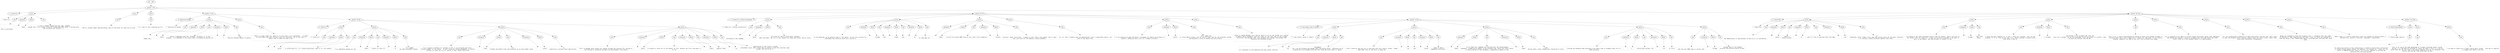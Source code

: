 digraph lpegNode {

node [fontname=Helvetica]
edge [style=dashed]

doc_0 [label="doc - 146"]


doc_0 -> { section_1}
{rank=same; section_1}

section_1 [label="section: 1-93"]


// END RANK doc_0

section_1 -> { header_2 prose_3 prose_4 prose_5 section_6 section_7 section_8}
{rank=same; header_2 prose_3 prose_4 prose_5 section_6 section_7 section_8}

header_2 [label="1 : Femto 0.2"]

prose_3 [label="prose"]

prose_4 [label="prose"]

prose_5 [label="prose"]

section_6 [label="section: 13-23"]

section_7 [label="section: 45-71"]

section_8 [label="section: 94-132"]


// END RANK section_1

header_2 -> leaf_9
leaf_9  [color=Gray,shape=rectangle,fontname=Inconsolata,label="* Femto 0.2"]
// END RANK header_2

prose_3 -> { raw_10 prespace_11 literal_12 raw_13}
{rank=same; raw_10 prespace_11 literal_12 raw_13}

raw_10 [label="raw"]

prespace_11 [label="prespace"]

literal_12 [label="literal"]

raw_13 [label="raw"]


// END RANK prose_3

raw_10 -> leaf_14
leaf_14  [color=Gray,shape=rectangle,fontname=Inconsolata,label="


This is exciting!"]
// END RANK raw_10

prespace_11 -> leaf_15
leaf_15  [color=Gray,shape=rectangle,fontname=Inconsolata,label=" "]
// END RANK prespace_11

literal_12 -> leaf_16
leaf_16  [color=Gray,shape=rectangle,fontname=Inconsolata,label="femto"]
// END RANK literal_12

raw_13 -> leaf_17
leaf_17  [color=Gray,shape=rectangle,fontname=Inconsolata,label=" is now a capable-enough top-line repl. Capable
enough that I'm no longer using the cooked-mode REPL which I started with,
and certainly not lua(jit) -i.
"]
// END RANK raw_13

prose_4 -> { raw_18}
{rank=same; raw_18}

raw_18 [label="raw"]


// END RANK prose_4

raw_18 -> leaf_19
leaf_19  [color=Gray,shape=rectangle,fontname=Inconsolata,label="
The 0.1 release needs some polishing, most of the notes for that are in-line.
"]
// END RANK raw_18

prose_5 -> { raw_20}
{rank=same; raw_20}

raw_20 [label="raw"]


// END RANK prose_5

raw_20 -> leaf_21
leaf_21  [color=Gray,shape=rectangle,fontname=Inconsolata,label="
It's time to start planning out 0.2.

"]
// END RANK raw_20

section_6 -> { header_22 prose_23 prose_24 section_25}
{rank=same; header_22 prose_23 prose_24 section_25}

header_22 [label="2 : Big-picture design"]

prose_23 [label="prose"]

prose_24 [label="prose"]

section_25 [label="section: 24-44"]


// END RANK section_6

header_22 -> leaf_26
leaf_26  [color=Gray,shape=rectangle,fontname=Inconsolata,label="** Big-picture design"]
// END RANK header_22

prose_23 -> { raw_27 prespace_28 literal_29 raw_30 prespace_31 literal_32 raw_33}
{rank=same; raw_27 prespace_28 literal_29 raw_30 prespace_31 literal_32 raw_33}

raw_27 [label="raw"]

prespace_28 [label="prespace"]

literal_29 [label="literal"]

raw_30 [label="raw"]

prespace_31 [label="prespace"]

literal_32 [label="literal"]

raw_33 [label="raw"]


// END RANK prose_23

raw_27 -> leaf_34
leaf_34  [color=Gray,shape=rectangle,fontname=Inconsolata,label="

Right now,"]
// END RANK raw_27

prespace_28 -> leaf_35
leaf_35  [color=Gray,shape=rectangle,fontname=Inconsolata,label=" "]
// END RANK prespace_28

literal_29 -> leaf_36
leaf_36  [color=Gray,shape=rectangle,fontname=Inconsolata,label="femto"]
// END RANK literal_29

raw_30 -> leaf_37
leaf_37  [color=Gray,shape=rectangle,fontname=Inconsolata,label=" shares a namespace with the 'program'. Actually, it is the
program.  I'm reminded of this every time I accidentally declare an"]
// END RANK raw_30

prespace_31 -> leaf_38
leaf_38  [color=Gray,shape=rectangle,fontname=Inconsolata,label=" "]
// END RANK prespace_31

literal_32 -> leaf_39
leaf_39  [color=Gray,shape=rectangle,fontname=Inconsolata,label="a"]
// END RANK literal_32

raw_33 -> leaf_40
leaf_40  [color=Gray,shape=rectangle,fontname=Inconsolata,label=" and
blow my terminal object to pieces.
"]
// END RANK raw_33

prose_24 -> { raw_41}
{rank=same; raw_41}

raw_41 [label="raw"]


// END RANK prose_24

raw_41 -> leaf_42
leaf_42  [color=Gray,shape=rectangle,fontname=Inconsolata,label="
There's a super-light fix, which is to just wrap _G as a metatable.  I'd need
to think about how that interacts with the colorizer; but in any case it
doesn't get us where we need to go.

"]
// END RANK raw_41

section_25 -> { header_43 prose_44 prose_45 prose_46 prose_47}
{rank=same; header_43 prose_44 prose_45 prose_46 prose_47}

header_43 [label="3 : Pylon 0.2"]

prose_44 [label="prose"]

prose_45 [label="prose"]

prose_46 [label="prose"]

prose_47 [label="prose"]


// END RANK section_25

header_43 -> leaf_48
leaf_48  [color=Gray,shape=rectangle,fontname=Inconsolata,label="*** Pylon 0.2"]
// END RANK header_43

prose_44 -> { raw_49 prespace_50 literal_51 raw_52}
{rank=same; raw_49 prespace_50 literal_51 raw_52}

raw_49 [label="raw"]

prespace_50 [label="prespace"]

literal_51 [label="literal"]

raw_52 [label="raw"]


// END RANK prose_44

raw_49 -> leaf_53
leaf_53  [color=Gray,shape=rectangle,fontname=Inconsolata,label=""]
// END RANK raw_49

prespace_50 -> leaf_54
leaf_54  [color=Gray,shape=rectangle,fontname=Inconsolata,label=""]
// END RANK prespace_50

literal_51 -> leaf_55
leaf_55  [color=Gray,shape=rectangle,fontname=Inconsolata,label="pylon"]
// END RANK literal_51

raw_52 -> leaf_56
leaf_56  [color=Gray,shape=rectangle,fontname=Inconsolata,label=" is effectively 0.1. It's doing everything I need it to, zero qualms.
"]
// END RANK raw_52

prose_45 -> { raw_57 prespace_58 literal_59 raw_60 prespace_61 literal_62 raw_63}
{rank=same; raw_57 prespace_58 literal_59 raw_60 prespace_61 literal_62 raw_63}

raw_57 [label="raw"]

prespace_58 [label="prespace"]

literal_59 [label="literal"]

raw_60 [label="raw"]

prespace_61 [label="prespace"]

literal_62 [label="literal"]

raw_63 [label="raw"]


// END RANK prose_45

raw_57 -> leaf_64
leaf_64  [color=Gray,shape=rectangle,fontname=Inconsolata,label="
I've completely phased out the"]
// END RANK raw_57

prespace_58 -> leaf_65
leaf_65  [color=Gray,shape=rectangle,fontname=Inconsolata,label=" "]
// END RANK prespace_58

literal_59 -> leaf_66
leaf_66  [color=Gray,shape=rectangle,fontname=Inconsolata,label="femto"]
// END RANK literal_59

raw_60 -> leaf_67
leaf_67  [color=Gray,shape=rectangle,fontname=Inconsolata,label=" library in favor of"]
// END RANK raw_60

prespace_61 -> leaf_68
leaf_68  [color=Gray,shape=rectangle,fontname=Inconsolata,label=" "]
// END RANK prespace_61

literal_62 -> leaf_69
leaf_69  [color=Gray,shape=rectangle,fontname=Inconsolata,label="uv"]
// END RANK literal_62

raw_63 -> leaf_70
leaf_70  [color=Gray,shape=rectangle,fontname=Inconsolata,label=". It's taught
me some invaluable things!
"]
// END RANK raw_63

prose_46 -> { raw_71 prespace_72 literal_73 raw_74 prespace_75 literal_76 raw_77}
{rank=same; raw_71 prespace_72 literal_73 raw_74 prespace_75 literal_76 raw_77}

raw_71 [label="raw"]

prespace_72 [label="prespace"]

literal_73 [label="literal"]

raw_74 [label="raw"]

prespace_75 [label="prespace"]

literal_76 [label="literal"]

raw_77 [label="raw"]


// END RANK prose_46

raw_71 -> leaf_78
leaf_78  [color=Gray,shape=rectangle,fontname=Inconsolata,label="
0.2 is going to enhance our runtime so that it can allocate and free a
flexible number of lua states.  It won't have any thread management or process
forking, at least not in 0.2, and we'll most likely stick with"]
// END RANK raw_71

prespace_72 -> leaf_79
leaf_79  [color=Gray,shape=rectangle,fontname=Inconsolata,label=" "]
// END RANK prespace_72

literal_73 -> leaf_80
leaf_80  [color=Gray,shape=rectangle,fontname=Inconsolata,label="libuv"]
// END RANK literal_73

raw_74 -> leaf_81
leaf_81  [color=Gray,shape=rectangle,fontname=Inconsolata,label=" for
threads and handle forks and processes on an even higher level. "]
// END RANK raw_74

prespace_75 -> leaf_82
leaf_82  [color=Gray,shape=rectangle,fontname=Inconsolata,label=" "]
// END RANK prespace_75

literal_76 -> leaf_83
leaf_83  [color=Gray,shape=rectangle,fontname=Inconsolata,label="pylon"]
// END RANK literal_76

raw_77 -> leaf_84
leaf_84  [color=Gray,shape=rectangle,fontname=Inconsolata,label=" is
explicitly a process-level abstraction.
"]
// END RANK raw_77

prose_47 -> { raw_85 prespace_86 literal_87 raw_88 prespace_89 literal_90 raw_91 prespace_92 literal_93 raw_94}
{rank=same; raw_85 prespace_86 literal_87 raw_88 prespace_89 literal_90 raw_91 prespace_92 literal_93 raw_94}

raw_85 [label="raw"]

prespace_86 [label="prespace"]

literal_87 [label="literal"]

raw_88 [label="raw"]

prespace_89 [label="prespace"]

literal_90 [label="literal"]

raw_91 [label="raw"]

prespace_92 [label="prespace"]

literal_93 [label="literal"]

raw_94 [label="raw"]


// END RANK prose_47

raw_85 -> leaf_95
leaf_95  [color=Gray,shape=rectangle,fontname=Inconsolata,label="
The C to manage these states will expose through the internal FFI, giving us
the tooling to establish multiple Lua environments from within"]
// END RANK raw_85

prespace_86 -> leaf_96
leaf_96  [color=Gray,shape=rectangle,fontname=Inconsolata,label=" "]
// END RANK prespace_86

literal_87 -> leaf_97
leaf_97  [color=Gray,shape=rectangle,fontname=Inconsolata,label="pylon"]
// END RANK literal_87

raw_88 -> leaf_98
leaf_98  [color=Gray,shape=rectangle,fontname=Inconsolata,label=".
I'm going to reach out to Tim Caswell on this, because the first-step goal is
to run"]
// END RANK raw_88

prespace_89 -> leaf_99
leaf_99  [color=Gray,shape=rectangle,fontname=Inconsolata,label=" "]
// END RANK prespace_89

literal_90 -> leaf_100
leaf_100  [color=Gray,shape=rectangle,fontname=Inconsolata,label="femto"]
// END RANK literal_90

raw_91 -> leaf_101
leaf_101  [color=Gray,shape=rectangle,fontname=Inconsolata,label=" against other"]
// END RANK raw_91

prespace_92 -> leaf_102
leaf_102  [color=Gray,shape=rectangle,fontname=Inconsolata,label=" "]
// END RANK prespace_92

literal_93 -> leaf_103
leaf_103  [color=Gray,shape=rectangle,fontname=Inconsolata,label="luv"]
// END RANK literal_93

raw_94 -> leaf_104
leaf_104  [color=Gray,shape=rectangle,fontname=Inconsolata,label=" applications in the classic runtime
attachment style, and I think they're going to like this and have some
insight into how to do it.

"]
// END RANK raw_94

section_7 -> { header_105 prose_106 prose_107 prose_108 prose_109 prose_110 prose_111 section_112}
{rank=same; header_105 prose_106 prose_107 prose_108 prose_109 prose_110 prose_111 section_112}

header_105 [label="2 : Femto 0.2: runtime architecture"]

prose_106 [label="prose"]

prose_107 [label="prose"]

prose_108 [label="prose"]

prose_109 [label="prose"]

prose_110 [label="prose"]

prose_111 [label="prose"]

section_112 [label="section: 72-93"]


// END RANK section_7

header_105 -> leaf_113
leaf_113  [color=Gray,shape=rectangle,fontname=Inconsolata,label="** Femto 0.2: runtime architecture"]
// END RANK header_105

prose_106 -> { raw_114 prespace_115 literal_116 raw_117}
{rank=same; raw_114 prespace_115 literal_116 raw_117}

raw_114 [label="raw"]

prespace_115 [label="prespace"]

literal_116 [label="literal"]

raw_117 [label="raw"]


// END RANK prose_106

raw_114 -> leaf_118
leaf_118  [color=Gray,shape=rectangle,fontname=Inconsolata,label="

According to the roadmap,"]
// END RANK raw_114

prespace_115 -> leaf_119
leaf_119  [color=Gray,shape=rectangle,fontname=Inconsolata,label=" "]
// END RANK prespace_115

literal_116 -> leaf_120
leaf_120  [color=Gray,shape=rectangle,fontname=Inconsolata,label="femto"]
// END RANK literal_116

raw_117 -> leaf_121
leaf_121  [color=Gray,shape=rectangle,fontname=Inconsolata,label=" will grow for two or three point releases,
then slim down.  By 1.0, it will handle tty reads and writes; end of story.
"]
// END RANK raw_117

prose_107 -> { raw_122 prespace_123 literal_124 raw_125 prespace_126 literal_127 raw_128 prespace_129 literal_130 raw_131}
{rank=same; raw_122 prespace_123 literal_124 raw_125 prespace_126 literal_127 raw_128 prespace_129 literal_130 raw_131}

raw_122 [label="raw"]

prespace_123 [label="prespace"]

literal_124 [label="literal"]

raw_125 [label="raw"]

prespace_126 [label="prespace"]

literal_127 [label="literal"]

raw_128 [label="raw"]

prespace_129 [label="prespace"]

literal_130 [label="literal"]

raw_131 [label="raw"]


// END RANK prose_107

raw_122 -> leaf_132
leaf_132  [color=Gray,shape=rectangle,fontname=Inconsolata,label="
In the meantime, we're going to have a \"fat femto\". It will be a nursery for
techniques and libraries which will end up in"]
// END RANK raw_122

prespace_123 -> leaf_133
leaf_133  [color=Gray,shape=rectangle,fontname=Inconsolata,label=" "]
// END RANK prespace_123

literal_124 -> leaf_134
leaf_134  [color=Gray,shape=rectangle,fontname=Inconsolata,label="bridge"]
// END RANK literal_124

raw_125 -> leaf_135
leaf_135  [color=Gray,shape=rectangle,fontname=Inconsolata,label=" and"]
// END RANK raw_125

prespace_126 -> leaf_136
leaf_136  [color=Gray,shape=rectangle,fontname=Inconsolata,label=" "]
// END RANK prespace_126

literal_127 -> leaf_137
leaf_137  [color=Gray,shape=rectangle,fontname=Inconsolata,label="codex"]
// END RANK literal_127

raw_128 -> leaf_138
leaf_138  [color=Gray,shape=rectangle,fontname=Inconsolata,label=" and"]
// END RANK raw_128

prespace_129 -> leaf_139
leaf_139  [color=Gray,shape=rectangle,fontname=Inconsolata,label=" "]
// END RANK prespace_129

literal_130 -> leaf_140
leaf_140  [color=Gray,shape=rectangle,fontname=Inconsolata,label="ed"]
// END RANK literal_130

raw_131 -> leaf_141
leaf_141  [color=Gray,shape=rectangle,fontname=Inconsolata,label="
as time goes by.
"]
// END RANK raw_131

prose_108 -> { prespace_142 literal_143 raw_144 prespace_145 literal_146 raw_147}
{rank=same; prespace_142 literal_143 raw_144 prespace_145 literal_146 raw_147}

prespace_142 [label="prespace"]

literal_143 [label="literal"]

raw_144 [label="raw"]

prespace_145 [label="prespace"]

literal_146 [label="literal"]

raw_147 [label="raw"]


// END RANK prose_108

prespace_142 -> leaf_148
leaf_148  [color=Gray,shape=rectangle,fontname=Inconsolata,label=""]
// END RANK prespace_142

literal_143 -> leaf_149
leaf_149  [color=Gray,shape=rectangle,fontname=Inconsolata,label="femto"]
// END RANK literal_143

raw_144 -> leaf_150
leaf_150  [color=Gray,shape=rectangle,fontname=Inconsolata,label=" 1.0 will be around 1000 lines of Lua, with a full graphical"]
// END RANK raw_144

prespace_145 -> leaf_151
leaf_151  [color=Gray,shape=rectangle,fontname=Inconsolata,label=" "]
// END RANK prespace_145

literal_146 -> leaf_152
leaf_152  [color=Gray,shape=rectangle,fontname=Inconsolata,label="anterm"]
// END RANK literal_146

raw_147 -> leaf_153
leaf_153  [color=Gray,shape=rectangle,fontname=Inconsolata,label="
protocol, about twice that.  I expect it will look a fair amount like it does
now, just with all the modules living elsewhere.
"]
// END RANK raw_147

prose_109 -> { raw_154}
{rank=same; raw_154}

raw_154 [label="raw"]


// END RANK prose_109

raw_154 -> leaf_155
leaf_155  [color=Gray,shape=rectangle,fontname=Inconsolata,label="
So. 0.2. We'll steadily beef up modeselecktor into a respectable editor, not
much to say about that.
"]
// END RANK raw_154

prose_110 -> { raw_156 prespace_157 literal_158 raw_159}
{rank=same; raw_156 prespace_157 literal_158 raw_159}

raw_156 [label="raw"]

prespace_157 [label="prespace"]

literal_158 [label="literal"]

raw_159 [label="raw"]


// END RANK prose_110

raw_156 -> leaf_160
leaf_160  [color=Gray,shape=rectangle,fontname=Inconsolata,label="
I'll be working out good and better strategies for SQLite persistence of
objects, ending up with a sort of T-shaped structure:"]
// END RANK raw_156

prespace_157 -> leaf_161
leaf_161  [color=Gray,shape=rectangle,fontname=Inconsolata,label=" "]
// END RANK prespace_157

literal_158 -> leaf_162
leaf_162  [color=Gray,shape=rectangle,fontname=Inconsolata,label="pylon"]
// END RANK literal_158

raw_159 -> leaf_163
leaf_163  [color=Gray,shape=rectangle,fontname=Inconsolata,label=" will juggle two
or three SQLite states, one for the i/o loop, one for the attached runtime,
and possibly a third to handle disk persistence.
"]
// END RANK raw_159

prose_111 -> { raw_164}
{rank=same; raw_164}

raw_164 [label="raw"]


// END RANK prose_111

raw_164 -> leaf_165
leaf_165  [color=Gray,shape=rectangle,fontname=Inconsolata,label="
State is shared between Luas, each of which is on its own thread, by a shared
in-memory SQLite database. Each will have its own conn, and its own trigger
collection, and between them, that database will manage flow between the
otherwise non-blocking systems.

"]
// END RANK raw_164

section_112 -> { header_166 prose_167 prose_168 prose_169 prose_170 prose_171}
{rank=same; header_166 prose_167 prose_168 prose_169 prose_170 prose_171}

header_166 [label="3 : LuaL_states: pylon or femto?"]

prose_167 [label="prose"]

prose_168 [label="prose"]

prose_169 [label="prose"]

prose_170 [label="prose"]

prose_171 [label="prose"]


// END RANK section_112

header_166 -> leaf_172
leaf_172  [color=Gray,shape=rectangle,fontname=Inconsolata,label="*** LuaL_states: pylon or femto?"]
// END RANK header_166

prose_167 -> { raw_173 prespace_174 literal_175 raw_176}
{rank=same; raw_173 prespace_174 literal_175 raw_176}

raw_173 [label="raw"]

prespace_174 [label="prespace"]

literal_175 [label="literal"]

raw_176 [label="raw"]


// END RANK prose_167

raw_173 -> leaf_177
leaf_177  [color=Gray,shape=rectangle,fontname=Inconsolata,label="

It's possible to just generate new LuaL_states from the"]
// END RANK raw_173

prespace_174 -> leaf_178
leaf_178  [color=Gray,shape=rectangle,fontname=Inconsolata,label=" "]
// END RANK prespace_174

literal_175 -> leaf_179
leaf_179  [color=Gray,shape=rectangle,fontname=Inconsolata,label="luv"]
// END RANK literal_175

raw_176 -> leaf_180
leaf_180  [color=Gray,shape=rectangle,fontname=Inconsolata,label=" threadpool.
Let's go the distance and manage them from within Pylon.  Otherwise we've
preselected a privileged state and that kinda decision leads to regret.
"]
// END RANK raw_176

prose_168 -> { raw_181 prespace_182 literal_183 raw_184 prespace_185 literal_186 raw_187}
{rank=same; raw_181 prespace_182 literal_183 raw_184 prespace_185 literal_186 raw_187}

raw_181 [label="raw"]

prespace_182 [label="prespace"]

literal_183 [label="literal"]

raw_184 [label="raw"]

prespace_185 [label="prespace"]

literal_186 [label="literal"]

raw_187 [label="raw"]


// END RANK prose_168

raw_181 -> leaf_188
leaf_188  [color=Gray,shape=rectangle,fontname=Inconsolata,label="
I don't think we save any ass or neck pain with this choice, either.  Might
need some flick of the wrist to keep the"]
// END RANK raw_181

prespace_182 -> leaf_189
leaf_189  [color=Gray,shape=rectangle,fontname=Inconsolata,label=" "]
// END RANK prespace_182

literal_183 -> leaf_190
leaf_190  [color=Gray,shape=rectangle,fontname=Inconsolata,label="luv"]
// END RANK literal_183

raw_184 -> leaf_191
leaf_191  [color=Gray,shape=rectangle,fontname=Inconsolata,label=" and"]
// END RANK raw_184

prespace_185 -> leaf_192
leaf_192  [color=Gray,shape=rectangle,fontname=Inconsolata,label=" "]
// END RANK prespace_185

literal_186 -> leaf_193
leaf_193  [color=Gray,shape=rectangle,fontname=Inconsolata,label="pylon"]
// END RANK literal_186

raw_187 -> leaf_194
leaf_194  [color=Gray,shape=rectangle,fontname=Inconsolata,label=" ideas of what's
happening consistent.
"]
// END RANK raw_187

prose_169 -> { prespace_195 literal_196 raw_197 prespace_198 literal_199 raw_200}
{rank=same; prespace_195 literal_196 raw_197 prespace_198 literal_199 raw_200}

prespace_195 [label="prespace"]

literal_196 [label="literal"]

raw_197 [label="raw"]

prespace_198 [label="prespace"]

literal_199 [label="literal"]

raw_200 [label="raw"]


// END RANK prose_169

prespace_195 -> leaf_201
leaf_201  [color=Gray,shape=rectangle,fontname=Inconsolata,label=""]
// END RANK prespace_195

literal_196 -> leaf_202
leaf_202  [color=Gray,shape=rectangle,fontname=Inconsolata,label="femto"]
// END RANK literal_196

raw_197 -> leaf_203
leaf_203  [color=Gray,shape=rectangle,fontname=Inconsolata,label=" is 0.2 when user commands are inserted into the shared-memory
database, triggering an update in the attached loop, where the return value
is then inserted to that database, triggering an update on the"]
// END RANK raw_197

prespace_198 -> leaf_204
leaf_204  [color=Gray,shape=rectangle,fontname=Inconsolata,label=" "]
// END RANK prespace_198

literal_199 -> leaf_205
leaf_205  [color=Gray,shape=rectangle,fontname=Inconsolata,label="femto"]
// END RANK literal_199

raw_200 -> leaf_206
leaf_206  [color=Gray,shape=rectangle,fontname=Inconsolata,label=" side.
During idles, these changes get transacted to store.
"]
// END RANK raw_200

prose_170 -> { raw_207 prespace_208 literal_209 raw_210 prespace_211 literal_212 raw_213}
{rank=same; raw_207 prespace_208 literal_209 raw_210 prespace_211 literal_212 raw_213}

raw_207 [label="raw"]

prespace_208 [label="prespace"]

literal_209 [label="literal"]

raw_210 [label="raw"]

prespace_211 [label="prespace"]

literal_212 [label="literal"]

raw_213 [label="raw"]


// END RANK prose_170

raw_207 -> leaf_214
leaf_214  [color=Gray,shape=rectangle,fontname=Inconsolata,label="
Letting the database keep blocking on the femto side is probably okay for 0.2.
When building"]
// END RANK raw_207

prespace_208 -> leaf_215
leaf_215  [color=Gray,shape=rectangle,fontname=Inconsolata,label=" "]
// END RANK prespace_208

literal_209 -> leaf_216
leaf_216  [color=Gray,shape=rectangle,fontname=Inconsolata,label="n"]
// END RANK literal_209

raw_210 -> leaf_217
leaf_217  [color=Gray,shape=rectangle,fontname=Inconsolata,label=" interacting systems, set"]
// END RANK raw_210

prespace_211 -> leaf_218
leaf_218  [color=Gray,shape=rectangle,fontname=Inconsolata,label=" "]
// END RANK prespace_211

literal_212 -> leaf_219
leaf_219  [color=Gray,shape=rectangle,fontname=Inconsolata,label="n=2"]
// END RANK literal_212

raw_213 -> leaf_220
leaf_220  [color=Gray,shape=rectangle,fontname=Inconsolata,label=" at first.
"]
// END RANK raw_213

prose_171 -> { raw_221 prespace_222 literal_223 raw_224}
{rank=same; raw_221 prespace_222 literal_223 raw_224}

raw_221 [label="raw"]

prespace_222 [label="prespace"]

literal_223 [label="literal"]

raw_224 [label="raw"]


// END RANK prose_171

raw_221 -> leaf_225
leaf_225  [color=Gray,shape=rectangle,fontname=Inconsolata,label="
But the user OODA loop is sacred, and"]
// END RANK raw_221

prespace_222 -> leaf_226
leaf_226  [color=Gray,shape=rectangle,fontname=Inconsolata,label=" "]
// END RANK prespace_222

literal_223 -> leaf_227
leaf_227  [color=Gray,shape=rectangle,fontname=Inconsolata,label="bridge"]
// END RANK literal_223

raw_224 -> leaf_228
leaf_228  [color=Gray,shape=rectangle,fontname=Inconsolata,label=" systems give it the highest
priority the platform easily allows.

"]
// END RANK raw_224

section_8 -> { header_229 prose_230 prose_231 prose_232 prose_233 prose_234 prose_235 prose_236 prose_237 section_238}
{rank=same; header_229 prose_230 prose_231 prose_232 prose_233 prose_234 prose_235 prose_236 prose_237 section_238}

header_229 [label="2 : Game Plan"]

prose_230 [label="prose"]

prose_231 [label="prose"]

prose_232 [label="prose"]

prose_233 [label="prose"]

prose_234 [label="prose"]

prose_235 [label="prose"]

prose_236 [label="prose"]

prose_237 [label="prose"]

section_238 [label="section: 133-146"]


// END RANK section_8

header_229 -> leaf_239
leaf_239  [color=Gray,shape=rectangle,fontname=Inconsolata,label="** Game Plan"]
// END RANK header_229

prose_230 -> { raw_240 prespace_241 literal_242 raw_243 prespace_244 literal_245 raw_246 prespace_247 literal_248 raw_249}
{rank=same; raw_240 prespace_241 literal_242 raw_243 prespace_244 literal_245 raw_246 prespace_247 literal_248 raw_249}

raw_240 [label="raw"]

prespace_241 [label="prespace"]

literal_242 [label="literal"]

raw_243 [label="raw"]

prespace_244 [label="prespace"]

literal_245 [label="literal"]

raw_246 [label="raw"]

prespace_247 [label="prespace"]

literal_248 [label="literal"]

raw_249 [label="raw"]


// END RANK prose_230

raw_240 -> leaf_250
leaf_250  [color=Gray,shape=rectangle,fontname=Inconsolata,label="

My nomenclature is aspirational as much as it is informative."]
// END RANK raw_240

prespace_241 -> leaf_251
leaf_251  [color=Gray,shape=rectangle,fontname=Inconsolata,label=" "]
// END RANK prespace_241

literal_242 -> leaf_252
leaf_252  [color=Gray,shape=rectangle,fontname=Inconsolata,label="pylon"]
// END RANK literal_242

raw_243 -> leaf_253
leaf_253  [color=Gray,shape=rectangle,fontname=Inconsolata,label=" makes a
binary called"]
// END RANK raw_243

prespace_244 -> leaf_254
leaf_254  [color=Gray,shape=rectangle,fontname=Inconsolata,label=" "]
// END RANK prespace_244

literal_245 -> leaf_255
leaf_255  [color=Gray,shape=rectangle,fontname=Inconsolata,label="br"]
// END RANK literal_245

raw_246 -> leaf_256
leaf_256  [color=Gray,shape=rectangle,fontname=Inconsolata,label=", and I'll fork it and have that fork make"]
// END RANK raw_246

prespace_247 -> leaf_257
leaf_257  [color=Gray,shape=rectangle,fontname=Inconsolata,label=" "]
// END RANK prespace_247

literal_248 -> leaf_258
leaf_258  [color=Gray,shape=rectangle,fontname=Inconsolata,label="bur"]
// END RANK literal_248

raw_249 -> leaf_259
leaf_259  [color=Gray,shape=rectangle,fontname=Inconsolata,label=" or
something, while I make a test repo that purely works out the basic character
of running a couple processes against each other.
"]
// END RANK raw_249

prose_231 -> { raw_260 prespace_261 literal_262 raw_263}
{rank=same; raw_260 prespace_261 literal_262 raw_263}

raw_260 [label="raw"]

prespace_261 [label="prespace"]

literal_262 [label="literal"]

raw_263 [label="raw"]


// END RANK prose_231

raw_260 -> leaf_264
leaf_264  [color=Gray,shape=rectangle,fontname=Inconsolata,label="
I'm hoping to get some reasonable advice from Tim Caswell, whom I will put on
the contact list for femto 0.1. I want luv/lit/luvit programs to be able to
pull in one module  and then be able to connect to the"]
// END RANK raw_260

prespace_261 -> leaf_265
leaf_265  [color=Gray,shape=rectangle,fontname=Inconsolata,label=" "]
// END RANK prespace_261

literal_262 -> leaf_266
leaf_266  [color=Gray,shape=rectangle,fontname=Inconsolata,label="bridge"]
// END RANK literal_262

raw_263 -> leaf_267
leaf_267  [color=Gray,shape=rectangle,fontname=Inconsolata,label=" repl from
there.
"]
// END RANK raw_263

prose_232 -> { raw_268 prespace_269 literal_270 raw_271}
{rank=same; raw_268 prespace_269 literal_270 raw_271}

raw_268 [label="raw"]

prespace_269 [label="prespace"]

literal_270 [label="literal"]

raw_271 [label="raw"]


// END RANK prose_232

raw_268 -> leaf_272
leaf_272  [color=Gray,shape=rectangle,fontname=Inconsolata,label="
I think the boot sequence is: if the -i flag isn't present, just run the
program, if it is, fire up the repl first, which launches a second state
that holds a conn to"]
// END RANK raw_268

prespace_269 -> leaf_273
leaf_273  [color=Gray,shape=rectangle,fontname=Inconsolata,label=" "]
// END RANK prespace_269

literal_270 -> leaf_274
leaf_274  [color=Gray,shape=rectangle,fontname=Inconsolata,label="~/.bridge"]
// END RANK literal_270

raw_271 -> leaf_275
leaf_275  [color=Gray,shape=rectangle,fontname=Inconsolata,label=" and another to an in-memory DB, once the
luser has a prompt, set up the programme, print any output to a buffer, then
run back any session from the DB.
"]
// END RANK raw_271

prose_233 -> { raw_276}
{rank=same; raw_276}

raw_276 [label="raw"]


// END RANK prose_233

raw_276 -> leaf_277
leaf_277  [color=Gray,shape=rectangle,fontname=Inconsolata,label="
This is all a little mind-bending but having an ACID store between threads is
literally what STM is and I think once I figure out some good, if not totally
ordered, semantics for ORM in Lua, we'll be in pretty nice shape.
"]
// END RANK raw_276

prose_234 -> { raw_278}
{rank=same; raw_278}

raw_278 [label="raw"]


// END RANK prose_234

raw_278 -> leaf_279
leaf_279  [color=Gray,shape=rectangle,fontname=Inconsolata,label="
Clu is supposed to be \"What if Clojure except persistent rather than immutable\"
and having the snapshot living in in-memory and store DBs while the state
itself lives in a fast mutable object is a good premise.
"]
// END RANK raw_278

prose_235 -> { raw_280}
{rank=same; raw_280}

raw_280 [label="raw"]


// END RANK prose_235

raw_280 -> leaf_281
leaf_281  [color=Gray,shape=rectangle,fontname=Inconsolata,label="
It's not exceptionally expensive to keep undo buffers and the like, and I tend
to want the property that a pointer always shows the latest state, rather than
value-side referential transparency.
"]
// END RANK raw_280

prose_236 -> { raw_282}
{rank=same; raw_282}

raw_282 [label="raw"]


// END RANK prose_236

raw_282 -> leaf_283
leaf_283  [color=Gray,shape=rectangle,fontname=Inconsolata,label="
Quipu are intended to have this property also. I recognize that this makes
OT editing of them inappropriate and that's fine, we solve one problem at a
time and using a fast, owned quipu doesn't preclude more intricate AST forms
later.
"]
// END RANK raw_282

prose_237 -> { raw_284}
{rank=same; raw_284}

raw_284 [label="raw"]


// END RANK prose_237

raw_284 -> leaf_285
leaf_285  [color=Gray,shape=rectangle,fontname=Inconsolata,label="
What I want is a form of undo which looks for changes by recency within a
defined form. Usually a function, sometimes a conditional.

"]
// END RANK raw_284

section_238 -> { header_286 prose_287 prose_288 prose_289}
{rank=same; header_286 prose_287 prose_288 prose_289}

header_286 [label="3 : Build model objects"]

prose_287 [label="prose"]

prose_288 [label="prose"]

prose_289 [label="prose"]


// END RANK section_238

header_286 -> leaf_290
leaf_290  [color=Gray,shape=rectangle,fontname=Inconsolata,label="*** Build model objects"]
// END RANK header_286

prose_287 -> { raw_291}
{rank=same; raw_291}

raw_291 [label="raw"]


// END RANK prose_287

raw_291 -> leaf_292
leaf_292  [color=Gray,shape=rectangle,fontname=Inconsolata,label="

To really get places in this refactoring, I intend to build small collections
of objects which simply exhibit the behavior I'm looking for.  These will be
useful in PMPLVM and will spare a lot of grief compared to bolting new
patterns onto existing systems.
"]
// END RANK raw_291

prose_288 -> { raw_293}
{rank=same; raw_293}

raw_293 [label="raw"]


// END RANK prose_288

raw_293 -> leaf_294
leaf_294  [color=Gray,shape=rectangle,fontname=Inconsolata,label="
This is of course the huge advantage of a proper prototype object system.
We don't try and make an ontology or figure out what a class is or why we
would need one. We just hook a few tables together with our surrounding C and
library code and get them doing what we want.
"]
// END RANK raw_293

prose_289 -> { raw_295}
{rank=same; raw_295}

raw_295 [label="raw"]


// END RANK prose_289

raw_295 -> leaf_296
leaf_296  [color=Gray,shape=rectangle,fontname=Inconsolata,label="
I do need to figure out a couple really-basic things.  Like how to register
a trigger with SQLite from Lua."]
// END RANK raw_295


}
